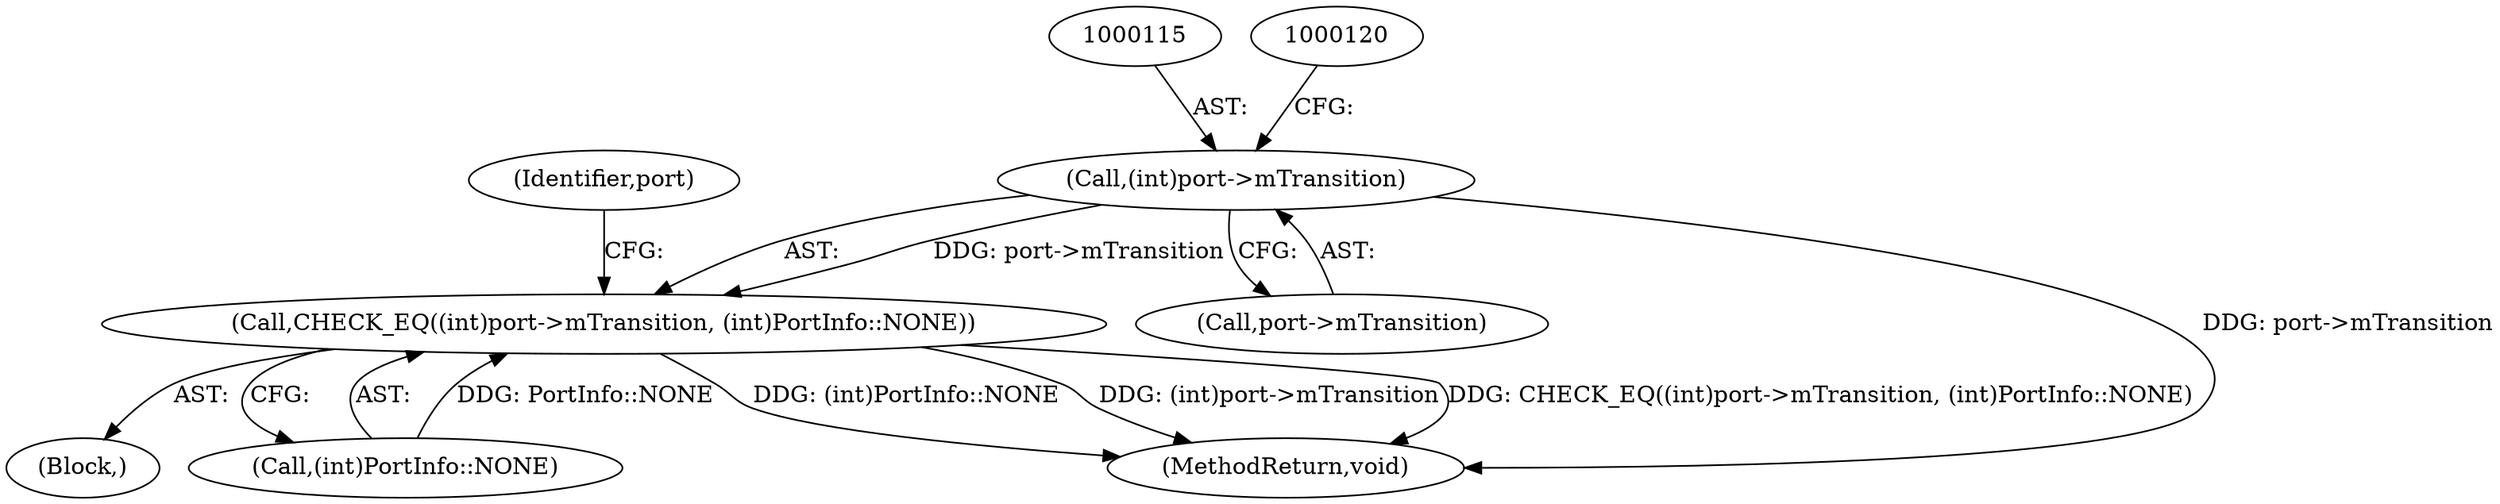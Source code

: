 digraph "0_Android_1e9801783770917728b7edbdeff3d0ec09c621ac@pointer" {
"1000114" [label="(Call,(int)port->mTransition)"];
"1000113" [label="(Call,CHECK_EQ((int)port->mTransition, (int)PortInfo::NONE))"];
"1000116" [label="(Call,port->mTransition)"];
"1000103" [label="(Block,)"];
"1000119" [label="(Call,(int)PortInfo::NONE)"];
"1000113" [label="(Call,CHECK_EQ((int)port->mTransition, (int)PortInfo::NONE))"];
"1000126" [label="(Identifier,port)"];
"1000229" [label="(MethodReturn,void)"];
"1000114" [label="(Call,(int)port->mTransition)"];
"1000114" -> "1000113"  [label="AST: "];
"1000114" -> "1000116"  [label="CFG: "];
"1000115" -> "1000114"  [label="AST: "];
"1000116" -> "1000114"  [label="AST: "];
"1000120" -> "1000114"  [label="CFG: "];
"1000114" -> "1000229"  [label="DDG: port->mTransition"];
"1000114" -> "1000113"  [label="DDG: port->mTransition"];
"1000113" -> "1000103"  [label="AST: "];
"1000113" -> "1000119"  [label="CFG: "];
"1000119" -> "1000113"  [label="AST: "];
"1000126" -> "1000113"  [label="CFG: "];
"1000113" -> "1000229"  [label="DDG: (int)PortInfo::NONE"];
"1000113" -> "1000229"  [label="DDG: (int)port->mTransition"];
"1000113" -> "1000229"  [label="DDG: CHECK_EQ((int)port->mTransition, (int)PortInfo::NONE)"];
"1000119" -> "1000113"  [label="DDG: PortInfo::NONE"];
}
